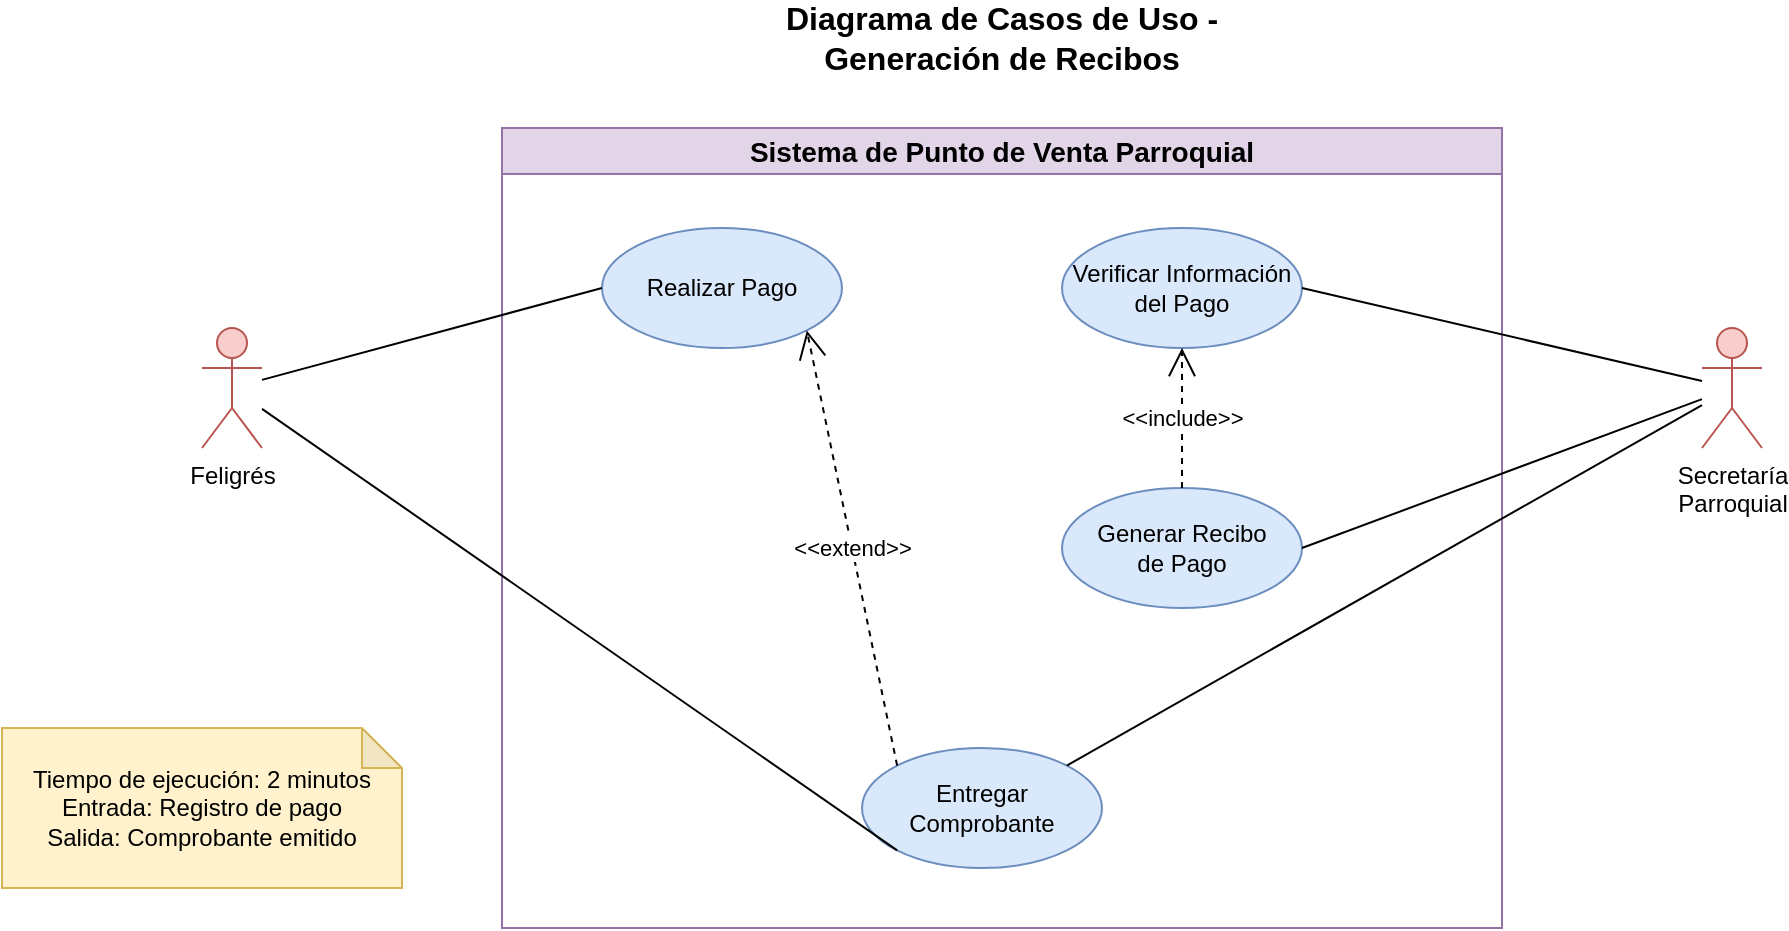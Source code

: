 <mxfile version="27.1.6">
  <diagram name="Generación de Recibos" id="use-case-diagram">
    <mxGraphModel dx="1111" dy="473" grid="1" gridSize="10" guides="1" tooltips="1" connect="1" arrows="1" fold="1" page="1" pageScale="1" pageWidth="1169" pageHeight="827" math="0" shadow="0">
      <root>
        <mxCell id="0" />
        <mxCell id="1" parent="0" />
        <mxCell id="system-boundary" value="Sistema de Punto de Venta Parroquial" style="swimlane;whiteSpace=wrap;html=1;fillColor=#e1d5e7;strokeColor=#9673a6;fontStyle=1;fontSize=14;" parent="1" vertex="1">
          <mxGeometry x="300" y="150" width="500" height="400" as="geometry" />
        </mxCell>
        <mxCell id="uc-realizar-pago" value="Realizar Pago" style="ellipse;whiteSpace=wrap;html=1;fillColor=#dae8fc;strokeColor=#6c8ebf;" parent="system-boundary" vertex="1">
          <mxGeometry x="50" y="50" width="120" height="60" as="geometry" />
        </mxCell>
        <mxCell id="uc-verificar-pago" value="Verificar Información&#xa;del Pago" style="ellipse;whiteSpace=wrap;html=1;fillColor=#dae8fc;strokeColor=#6c8ebf;" parent="system-boundary" vertex="1">
          <mxGeometry x="280" y="50" width="120" height="60" as="geometry" />
        </mxCell>
        <mxCell id="uc-generar-recibo" value="Generar Recibo&#xa;de Pago" style="ellipse;whiteSpace=wrap;html=1;fillColor=#dae8fc;strokeColor=#6c8ebf;" parent="system-boundary" vertex="1">
          <mxGeometry x="280" y="180" width="120" height="60" as="geometry" />
        </mxCell>
        <mxCell id="uc-entregar-comprobante" value="Entregar&#xa;Comprobante" style="ellipse;whiteSpace=wrap;html=1;fillColor=#dae8fc;strokeColor=#6c8ebf;" parent="system-boundary" vertex="1">
          <mxGeometry x="180" y="310" width="120" height="60" as="geometry" />
        </mxCell>
        <mxCell id="actor-feligres" value="Feligrés" style="shape=umlActor;verticalLabelPosition=bottom;verticalAlign=top;html=1;outlineConnect=0;fillColor=#f8cecc;strokeColor=#b85450;" parent="1" vertex="1">
          <mxGeometry x="150" y="250" width="30" height="60" as="geometry" />
        </mxCell>
        <mxCell id="actor-secretaria" value="Secretaría&#xa;Parroquial" style="shape=umlActor;verticalLabelPosition=bottom;verticalAlign=top;html=1;outlineConnect=0;fillColor=#f8cecc;strokeColor=#b85450;" parent="1" vertex="1">
          <mxGeometry x="900" y="250" width="30" height="60" as="geometry" />
        </mxCell>
        <mxCell id="assoc-1" value="" style="endArrow=none;html=1;rounded=0;entryX=0;entryY=0.5;entryDx=0;entryDy=0;" parent="1" source="actor-feligres" target="uc-realizar-pago" edge="1">
          <mxGeometry width="50" height="50" relative="1" as="geometry">
            <mxPoint x="400" y="400" as="sourcePoint" />
            <mxPoint x="450" y="350" as="targetPoint" />
          </mxGeometry>
        </mxCell>
        <mxCell id="assoc-2" value="" style="endArrow=none;html=1;rounded=0;entryX=0;entryY=1;entryDx=0;entryDy=0;" parent="1" source="actor-feligres" target="uc-entregar-comprobante" edge="1">
          <mxGeometry width="50" height="50" relative="1" as="geometry">
            <mxPoint x="400" y="400" as="sourcePoint" />
            <mxPoint x="450" y="350" as="targetPoint" />
          </mxGeometry>
        </mxCell>
        <mxCell id="assoc-3" value="" style="endArrow=none;html=1;rounded=0;entryX=1;entryY=0.5;entryDx=0;entryDy=0;" parent="1" source="actor-secretaria" target="uc-verificar-pago" edge="1">
          <mxGeometry width="50" height="50" relative="1" as="geometry">
            <mxPoint x="400" y="400" as="sourcePoint" />
            <mxPoint x="450" y="350" as="targetPoint" />
          </mxGeometry>
        </mxCell>
        <mxCell id="assoc-4" value="" style="endArrow=none;html=1;rounded=0;entryX=1;entryY=0.5;entryDx=0;entryDy=0;" parent="1" source="actor-secretaria" target="uc-generar-recibo" edge="1">
          <mxGeometry width="50" height="50" relative="1" as="geometry">
            <mxPoint x="400" y="400" as="sourcePoint" />
            <mxPoint x="450" y="350" as="targetPoint" />
          </mxGeometry>
        </mxCell>
        <mxCell id="assoc-5" value="" style="endArrow=none;html=1;rounded=0;entryX=1;entryY=0;entryDx=0;entryDy=0;" parent="1" source="actor-secretaria" target="uc-entregar-comprobante" edge="1">
          <mxGeometry width="50" height="50" relative="1" as="geometry">
            <mxPoint x="400" y="400" as="sourcePoint" />
            <mxPoint x="450" y="350" as="targetPoint" />
          </mxGeometry>
        </mxCell>
        <mxCell id="include-1" value="&amp;lt;&amp;lt;include&amp;gt;&amp;gt;" style="endArrow=open;endSize=12;dashed=1;html=1;rounded=0;entryX=0.5;entryY=1;entryDx=0;entryDy=0;exitX=0.5;exitY=0;exitDx=0;exitDy=0;" parent="1" source="uc-generar-recibo" target="uc-verificar-pago" edge="1">
          <mxGeometry width="160" relative="1" as="geometry">
            <mxPoint x="400" y="400" as="sourcePoint" />
            <mxPoint x="560" y="350" as="targetPoint" />
          </mxGeometry>
        </mxCell>
        <mxCell id="extend-1" value="&amp;lt;&amp;lt;extend&amp;gt;&amp;gt;" style="endArrow=open;endSize=12;dashed=1;html=1;rounded=0;entryX=1;entryY=1;entryDx=0;entryDy=0;exitX=0;exitY=0;exitDx=0;exitDy=0;" parent="1" source="uc-entregar-comprobante" target="uc-realizar-pago" edge="1">
          <mxGeometry width="160" relative="1" as="geometry">
            <mxPoint x="400" y="400" as="sourcePoint" />
            <mxPoint x="560" y="350" as="targetPoint" />
          </mxGeometry>
        </mxCell>
        <mxCell id="title" value="Diagrama de Casos de Uso - Generación de Recibos" style="text;html=1;align=center;verticalAlign=middle;whiteSpace=wrap;rounded=0;fontSize=16;fontStyle=1;" parent="1" vertex="1">
          <mxGeometry x="400" y="90" width="300" height="30" as="geometry" />
        </mxCell>
        <mxCell id="note-1" value="Tiempo de ejecución: 2 minutos&#xa;Entrada: Registro de pago&#xa;Salida: Comprobante emitido" style="shape=note;whiteSpace=wrap;html=1;backgroundOutline=1;darkOpacity=0.05;fillColor=#fff2cc;strokeColor=#d6b656;size=20;" parent="1" vertex="1">
          <mxGeometry x="50" y="450" width="200" height="80" as="geometry" />
        </mxCell>
      </root>
    </mxGraphModel>
  </diagram>
</mxfile>
